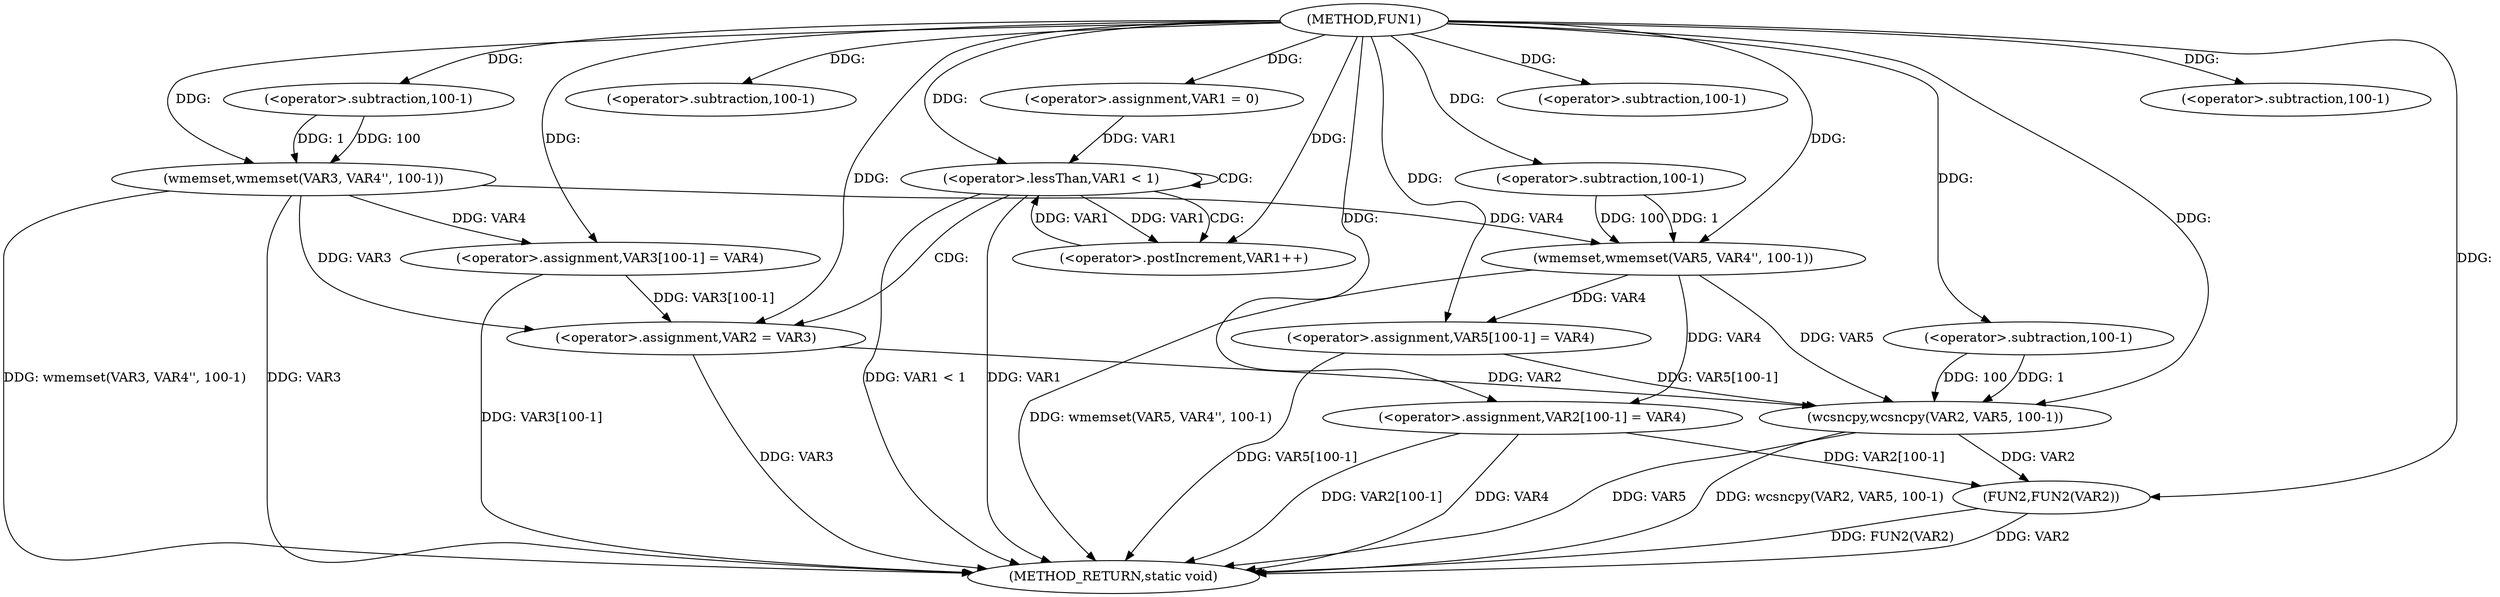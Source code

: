 digraph FUN1 {  
"1000100" [label = "(METHOD,FUN1)" ]
"1000161" [label = "(METHOD_RETURN,static void)" ]
"1000105" [label = "(wmemset,wmemset(VAR3, VAR4'', 100-1))" ]
"1000108" [label = "(<operator>.subtraction,100-1)" ]
"1000111" [label = "(<operator>.assignment,VAR3[100-1] = VAR4)" ]
"1000114" [label = "(<operator>.subtraction,100-1)" ]
"1000119" [label = "(<operator>.assignment,VAR1 = 0)" ]
"1000122" [label = "(<operator>.lessThan,VAR1 < 1)" ]
"1000125" [label = "(<operator>.postIncrement,VAR1++)" ]
"1000128" [label = "(<operator>.assignment,VAR2 = VAR3)" ]
"1000133" [label = "(wmemset,wmemset(VAR5, VAR4'', 100-1))" ]
"1000136" [label = "(<operator>.subtraction,100-1)" ]
"1000139" [label = "(<operator>.assignment,VAR5[100-1] = VAR4)" ]
"1000142" [label = "(<operator>.subtraction,100-1)" ]
"1000146" [label = "(wcsncpy,wcsncpy(VAR2, VAR5, 100-1))" ]
"1000149" [label = "(<operator>.subtraction,100-1)" ]
"1000152" [label = "(<operator>.assignment,VAR2[100-1] = VAR4)" ]
"1000155" [label = "(<operator>.subtraction,100-1)" ]
"1000159" [label = "(FUN2,FUN2(VAR2))" ]
  "1000159" -> "1000161"  [ label = "DDG: FUN2(VAR2)"] 
  "1000128" -> "1000161"  [ label = "DDG: VAR3"] 
  "1000105" -> "1000161"  [ label = "DDG: wmemset(VAR3, VAR4'', 100-1)"] 
  "1000159" -> "1000161"  [ label = "DDG: VAR2"] 
  "1000146" -> "1000161"  [ label = "DDG: VAR5"] 
  "1000152" -> "1000161"  [ label = "DDG: VAR2[100-1]"] 
  "1000122" -> "1000161"  [ label = "DDG: VAR1 < 1"] 
  "1000146" -> "1000161"  [ label = "DDG: wcsncpy(VAR2, VAR5, 100-1)"] 
  "1000105" -> "1000161"  [ label = "DDG: VAR3"] 
  "1000122" -> "1000161"  [ label = "DDG: VAR1"] 
  "1000139" -> "1000161"  [ label = "DDG: VAR5[100-1]"] 
  "1000152" -> "1000161"  [ label = "DDG: VAR4"] 
  "1000133" -> "1000161"  [ label = "DDG: wmemset(VAR5, VAR4'', 100-1)"] 
  "1000111" -> "1000161"  [ label = "DDG: VAR3[100-1]"] 
  "1000100" -> "1000105"  [ label = "DDG: "] 
  "1000108" -> "1000105"  [ label = "DDG: 100"] 
  "1000108" -> "1000105"  [ label = "DDG: 1"] 
  "1000100" -> "1000108"  [ label = "DDG: "] 
  "1000105" -> "1000111"  [ label = "DDG: VAR4"] 
  "1000100" -> "1000111"  [ label = "DDG: "] 
  "1000100" -> "1000114"  [ label = "DDG: "] 
  "1000100" -> "1000119"  [ label = "DDG: "] 
  "1000125" -> "1000122"  [ label = "DDG: VAR1"] 
  "1000119" -> "1000122"  [ label = "DDG: VAR1"] 
  "1000100" -> "1000122"  [ label = "DDG: "] 
  "1000122" -> "1000125"  [ label = "DDG: VAR1"] 
  "1000100" -> "1000125"  [ label = "DDG: "] 
  "1000111" -> "1000128"  [ label = "DDG: VAR3[100-1]"] 
  "1000105" -> "1000128"  [ label = "DDG: VAR3"] 
  "1000100" -> "1000128"  [ label = "DDG: "] 
  "1000100" -> "1000133"  [ label = "DDG: "] 
  "1000105" -> "1000133"  [ label = "DDG: VAR4"] 
  "1000136" -> "1000133"  [ label = "DDG: 100"] 
  "1000136" -> "1000133"  [ label = "DDG: 1"] 
  "1000100" -> "1000136"  [ label = "DDG: "] 
  "1000133" -> "1000139"  [ label = "DDG: VAR4"] 
  "1000100" -> "1000139"  [ label = "DDG: "] 
  "1000100" -> "1000142"  [ label = "DDG: "] 
  "1000128" -> "1000146"  [ label = "DDG: VAR2"] 
  "1000100" -> "1000146"  [ label = "DDG: "] 
  "1000139" -> "1000146"  [ label = "DDG: VAR5[100-1]"] 
  "1000133" -> "1000146"  [ label = "DDG: VAR5"] 
  "1000149" -> "1000146"  [ label = "DDG: 100"] 
  "1000149" -> "1000146"  [ label = "DDG: 1"] 
  "1000100" -> "1000149"  [ label = "DDG: "] 
  "1000100" -> "1000152"  [ label = "DDG: "] 
  "1000133" -> "1000152"  [ label = "DDG: VAR4"] 
  "1000100" -> "1000155"  [ label = "DDG: "] 
  "1000152" -> "1000159"  [ label = "DDG: VAR2[100-1]"] 
  "1000146" -> "1000159"  [ label = "DDG: VAR2"] 
  "1000100" -> "1000159"  [ label = "DDG: "] 
  "1000122" -> "1000128"  [ label = "CDG: "] 
  "1000122" -> "1000125"  [ label = "CDG: "] 
  "1000122" -> "1000122"  [ label = "CDG: "] 
}
